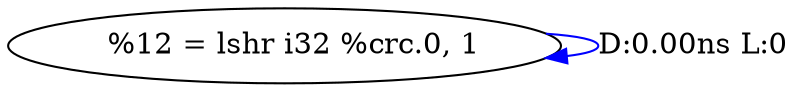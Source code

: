 digraph {
Node0x2b2a780[label="  %12 = lshr i32 %crc.0, 1"];
Node0x2b2a780 -> Node0x2b2a780[label="D:0.00ns L:0",color=blue];
}
